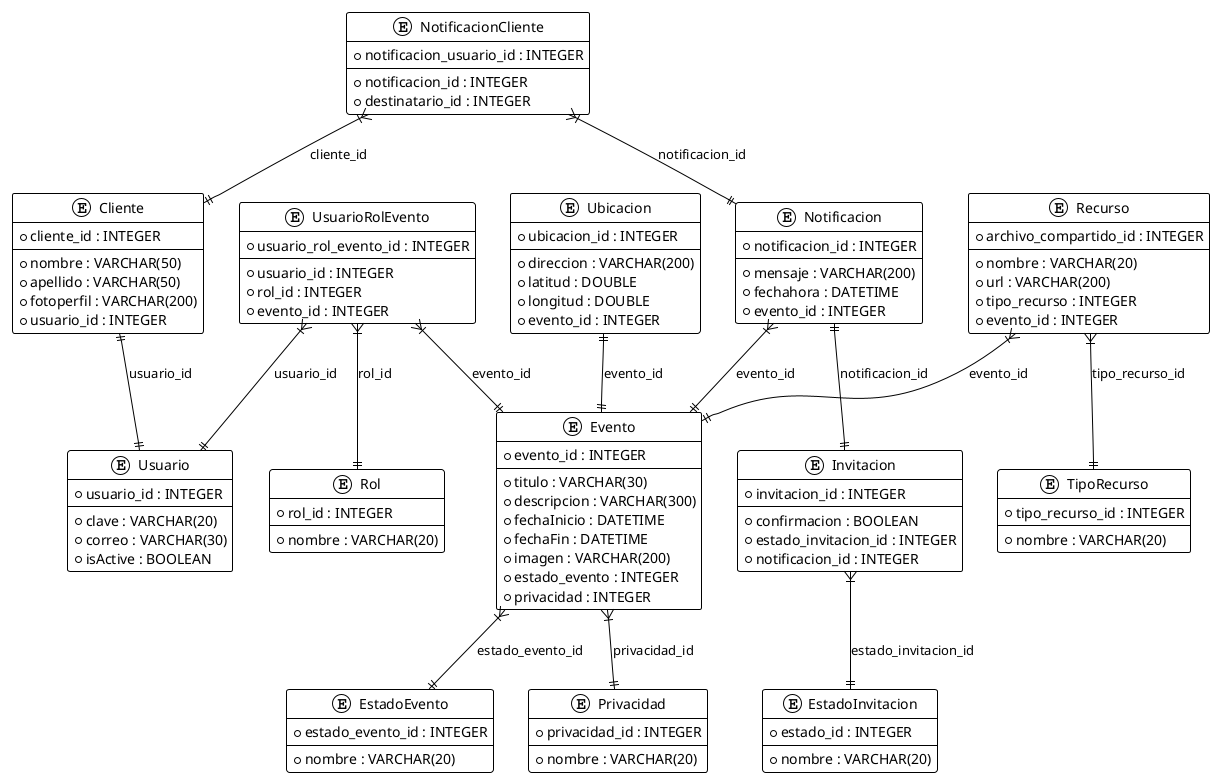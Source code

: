 @startuml
!theme plain

entity "Cliente" {
  * cliente_id : INTEGER
  --
  * nombre : VARCHAR(50)
  * apellido : VARCHAR(50)
  * fotoperfil : VARCHAR(200)
  * usuario_id : INTEGER
}

entity "Usuario" {
  * usuario_id : INTEGER
  --
  * clave : VARCHAR(20)
  * correo : VARCHAR(30)
  * isActive : BOOLEAN
}

entity "Evento" {
  * evento_id : INTEGER
  --
  * titulo : VARCHAR(30)
  * descripcion : VARCHAR(300)
  * fechaInicio : DATETIME
  * fechaFin : DATETIME
  * imagen : VARCHAR(200)
  * estado_evento : INTEGER
  * privacidad : INTEGER
}

entity "Invitacion" {
  * invitacion_id : INTEGER
  --
  * confirmacion : BOOLEAN
  * estado_invitacion_id : INTEGER
  * notificacion_id : INTEGER
}

entity "Notificacion" {
  * notificacion_id : INTEGER
  --
  * mensaje : VARCHAR(200)
  * fechahora : DATETIME
  * evento_id : INTEGER
}

entity "NotificacionCliente" {
  * notificacion_usuario_id : INTEGER
  --
  * notificacion_id : INTEGER
  * destinatario_id : INTEGER
}

entity "Ubicacion" {
  * ubicacion_id : INTEGER
  --
  * direccion : VARCHAR(200)
  * latitud : DOUBLE
  * longitud : DOUBLE
  * evento_id : INTEGER
}

entity "EstadoInvitacion" {
  * estado_id : INTEGER
  --
  * nombre : VARCHAR(20)
}

entity "EstadoEvento" {
  * estado_evento_id : INTEGER
  --
  * nombre : VARCHAR(20)
}

entity "Privacidad" {
  * privacidad_id : INTEGER
  --
  * nombre : VARCHAR(20)
}

entity "UsuarioRolEvento" {
  * usuario_rol_evento_id : INTEGER
  --
  * usuario_id : INTEGER
  * rol_id : INTEGER
  * evento_id : INTEGER
}

entity "Rol" {
  * rol_id : INTEGER
  --
  * nombre : VARCHAR(20)
}

entity "Recurso" {
  * archivo_compartido_id : INTEGER
  --
  * nombre : VARCHAR(20)
  * url : VARCHAR(200)
  * tipo_recurso : INTEGER
  * evento_id : INTEGER
}

entity "TipoRecurso" {
  * tipo_recurso_id : INTEGER
  --
  * nombre : VARCHAR(20)
}

' Relaciones 1:1
Cliente ||--|| Usuario : usuario_id
Notificacion ||--|| Invitacion : notificacion_id 

' Relaciones 1:m
Invitacion }|--|| EstadoInvitacion : estado_invitacion_id
NotificacionCliente }|--|| Cliente : cliente_id
NotificacionCliente }|--|| Notificacion : notificacion_id
Notificacion }|--|| Evento : evento_id
Recurso }|--|| TipoRecurso : tipo_recurso_id
Recurso }|--|| Evento : evento_id
Ubicacion ||--|| Evento : evento_id
Evento }|--|| EstadoEvento : estado_evento_id
Evento }|--|| Privacidad : privacidad_id
UsuarioRolEvento }|--|| Usuario : usuario_id
UsuarioRolEvento }|--|| Rol : rol_id
UsuarioRolEvento }|--|| Evento : evento_id

@enduml